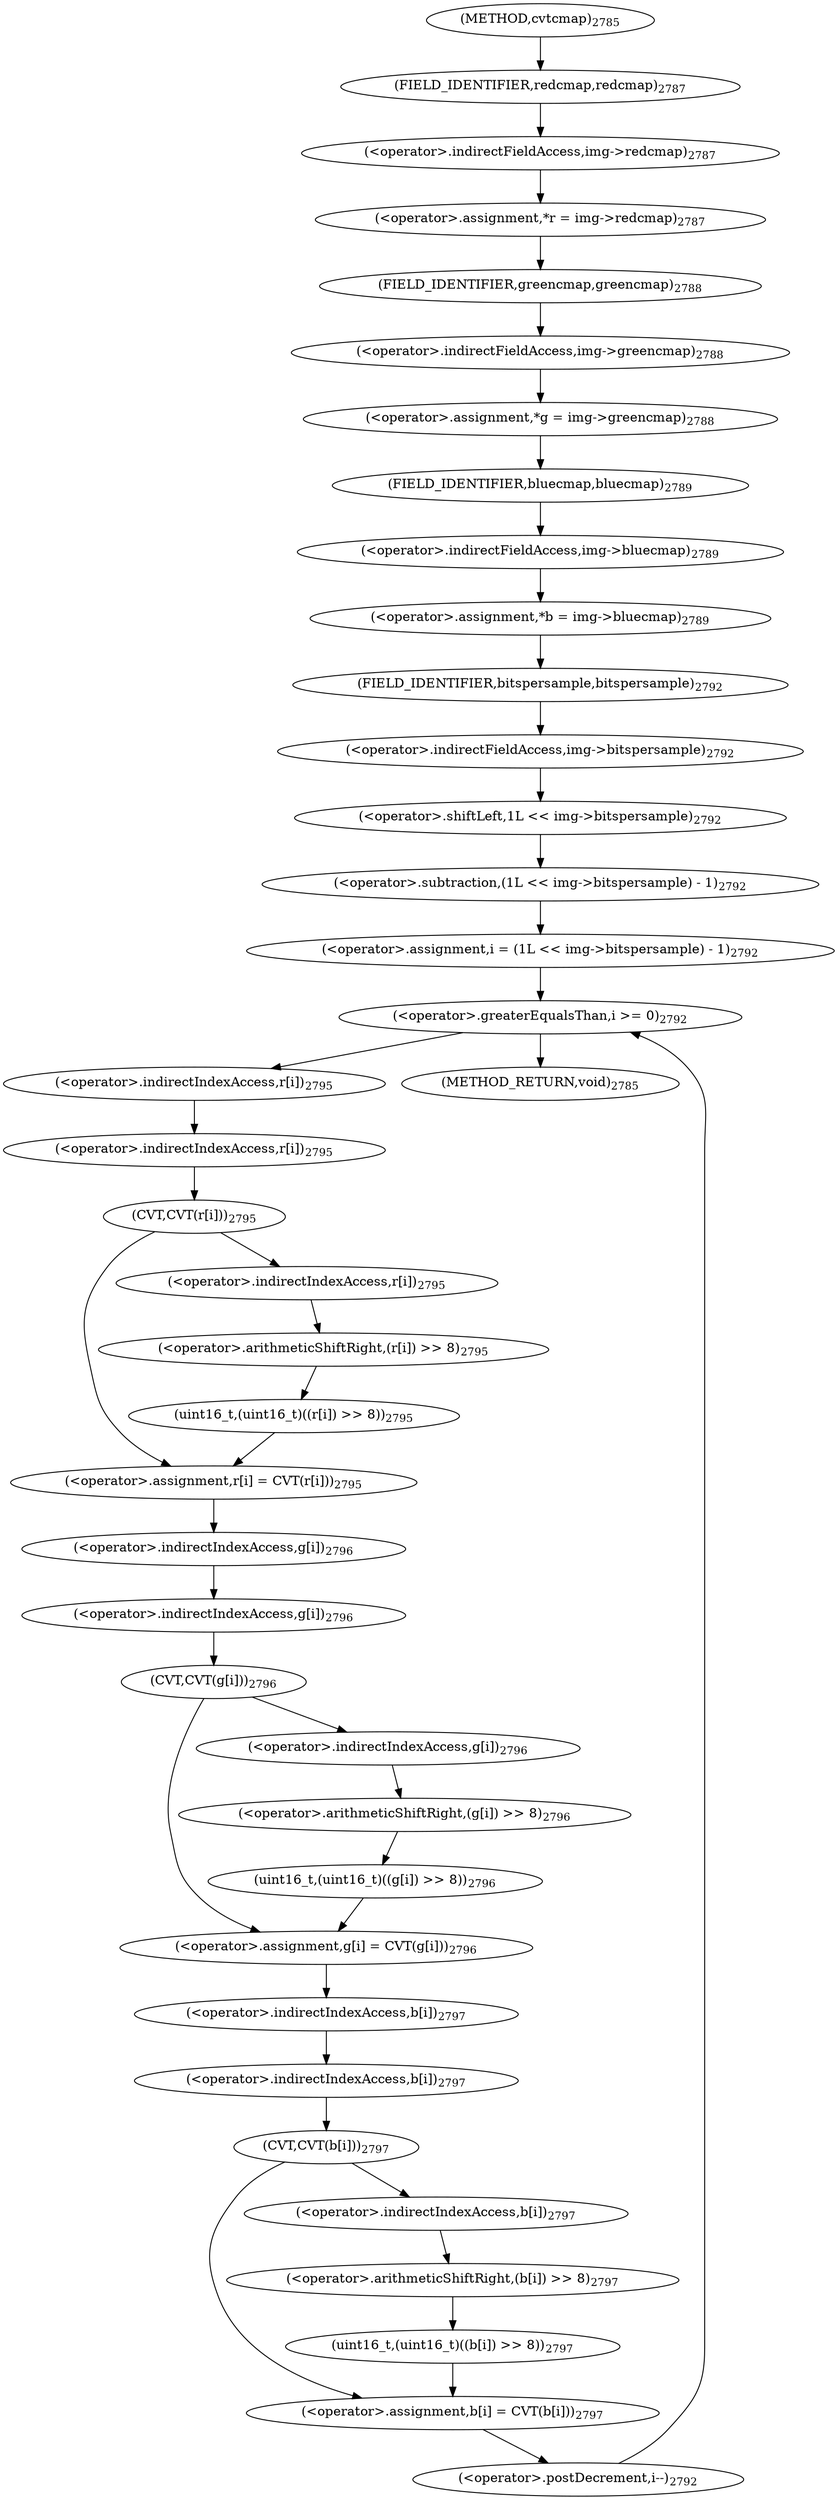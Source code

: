 digraph "cvtcmap" {  
"61187" [label = <(&lt;operator&gt;.assignment,*r = img-&gt;redcmap)<SUB>2787</SUB>> ]
"61193" [label = <(&lt;operator&gt;.assignment,*g = img-&gt;greencmap)<SUB>2788</SUB>> ]
"61199" [label = <(&lt;operator&gt;.assignment,*b = img-&gt;bluecmap)<SUB>2789</SUB>> ]
"61189" [label = <(&lt;operator&gt;.indirectFieldAccess,img-&gt;redcmap)<SUB>2787</SUB>> ]
"61195" [label = <(&lt;operator&gt;.indirectFieldAccess,img-&gt;greencmap)<SUB>2788</SUB>> ]
"61201" [label = <(&lt;operator&gt;.indirectFieldAccess,img-&gt;bluecmap)<SUB>2789</SUB>> ]
"61216" [label = <(&lt;operator&gt;.greaterEqualsThan,i &gt;= 0)<SUB>2792</SUB>> ]
"61219" [label = <(&lt;operator&gt;.postDecrement,i--)<SUB>2792</SUB>> ]
"61191" [label = <(FIELD_IDENTIFIER,redcmap,redcmap)<SUB>2787</SUB>> ]
"61197" [label = <(FIELD_IDENTIFIER,greencmap,greencmap)<SUB>2788</SUB>> ]
"61203" [label = <(FIELD_IDENTIFIER,bluecmap,bluecmap)<SUB>2789</SUB>> ]
"61207" [label = <(&lt;operator&gt;.assignment,i = (1L &lt;&lt; img-&gt;bitspersample) - 1)<SUB>2792</SUB>> ]
"61222" [label = <(&lt;operator&gt;.assignment,r[i] = CVT(r[i]))<SUB>2795</SUB>> ]
"61237" [label = <(&lt;operator&gt;.assignment,g[i] = CVT(g[i]))<SUB>2796</SUB>> ]
"61252" [label = <(&lt;operator&gt;.assignment,b[i] = CVT(b[i]))<SUB>2797</SUB>> ]
"61209" [label = <(&lt;operator&gt;.subtraction,(1L &lt;&lt; img-&gt;bitspersample) - 1)<SUB>2792</SUB>> ]
"61223" [label = <(&lt;operator&gt;.indirectIndexAccess,r[i])<SUB>2795</SUB>> ]
"61226" [label = <(CVT,CVT(r[i]))<SUB>2795</SUB>> ]
"61238" [label = <(&lt;operator&gt;.indirectIndexAccess,g[i])<SUB>2796</SUB>> ]
"61241" [label = <(CVT,CVT(g[i]))<SUB>2796</SUB>> ]
"61253" [label = <(&lt;operator&gt;.indirectIndexAccess,b[i])<SUB>2797</SUB>> ]
"61256" [label = <(CVT,CVT(b[i]))<SUB>2797</SUB>> ]
"61210" [label = <(&lt;operator&gt;.shiftLeft,1L &lt;&lt; img-&gt;bitspersample)<SUB>2792</SUB>> ]
"61227" [label = <(&lt;operator&gt;.indirectIndexAccess,r[i])<SUB>2795</SUB>> ]
"61242" [label = <(&lt;operator&gt;.indirectIndexAccess,g[i])<SUB>2796</SUB>> ]
"61257" [label = <(&lt;operator&gt;.indirectIndexAccess,b[i])<SUB>2797</SUB>> ]
"61212" [label = <(&lt;operator&gt;.indirectFieldAccess,img-&gt;bitspersample)<SUB>2792</SUB>> ]
"61231" [label = <(uint16_t,(uint16_t)((r[i]) &gt;&gt; 8))<SUB>2795</SUB>> ]
"61246" [label = <(uint16_t,(uint16_t)((g[i]) &gt;&gt; 8))<SUB>2796</SUB>> ]
"61261" [label = <(uint16_t,(uint16_t)((b[i]) &gt;&gt; 8))<SUB>2797</SUB>> ]
"61214" [label = <(FIELD_IDENTIFIER,bitspersample,bitspersample)<SUB>2792</SUB>> ]
"61232" [label = <(&lt;operator&gt;.arithmeticShiftRight,(r[i]) &gt;&gt; 8)<SUB>2795</SUB>> ]
"61247" [label = <(&lt;operator&gt;.arithmeticShiftRight,(g[i]) &gt;&gt; 8)<SUB>2796</SUB>> ]
"61262" [label = <(&lt;operator&gt;.arithmeticShiftRight,(b[i]) &gt;&gt; 8)<SUB>2797</SUB>> ]
"61233" [label = <(&lt;operator&gt;.indirectIndexAccess,r[i])<SUB>2795</SUB>> ]
"61248" [label = <(&lt;operator&gt;.indirectIndexAccess,g[i])<SUB>2796</SUB>> ]
"61263" [label = <(&lt;operator&gt;.indirectIndexAccess,b[i])<SUB>2797</SUB>> ]
"61183" [label = <(METHOD,cvtcmap)<SUB>2785</SUB>> ]
"61267" [label = <(METHOD_RETURN,void)<SUB>2785</SUB>> ]
  "61187" -> "61197" 
  "61193" -> "61203" 
  "61199" -> "61214" 
  "61189" -> "61187" 
  "61195" -> "61193" 
  "61201" -> "61199" 
  "61216" -> "61267" 
  "61216" -> "61223" 
  "61219" -> "61216" 
  "61191" -> "61189" 
  "61197" -> "61195" 
  "61203" -> "61201" 
  "61207" -> "61216" 
  "61222" -> "61238" 
  "61237" -> "61253" 
  "61252" -> "61219" 
  "61209" -> "61207" 
  "61223" -> "61227" 
  "61226" -> "61222" 
  "61226" -> "61233" 
  "61238" -> "61242" 
  "61241" -> "61237" 
  "61241" -> "61248" 
  "61253" -> "61257" 
  "61256" -> "61252" 
  "61256" -> "61263" 
  "61210" -> "61209" 
  "61227" -> "61226" 
  "61242" -> "61241" 
  "61257" -> "61256" 
  "61212" -> "61210" 
  "61231" -> "61222" 
  "61246" -> "61237" 
  "61261" -> "61252" 
  "61214" -> "61212" 
  "61232" -> "61231" 
  "61247" -> "61246" 
  "61262" -> "61261" 
  "61233" -> "61232" 
  "61248" -> "61247" 
  "61263" -> "61262" 
  "61183" -> "61191" 
}
